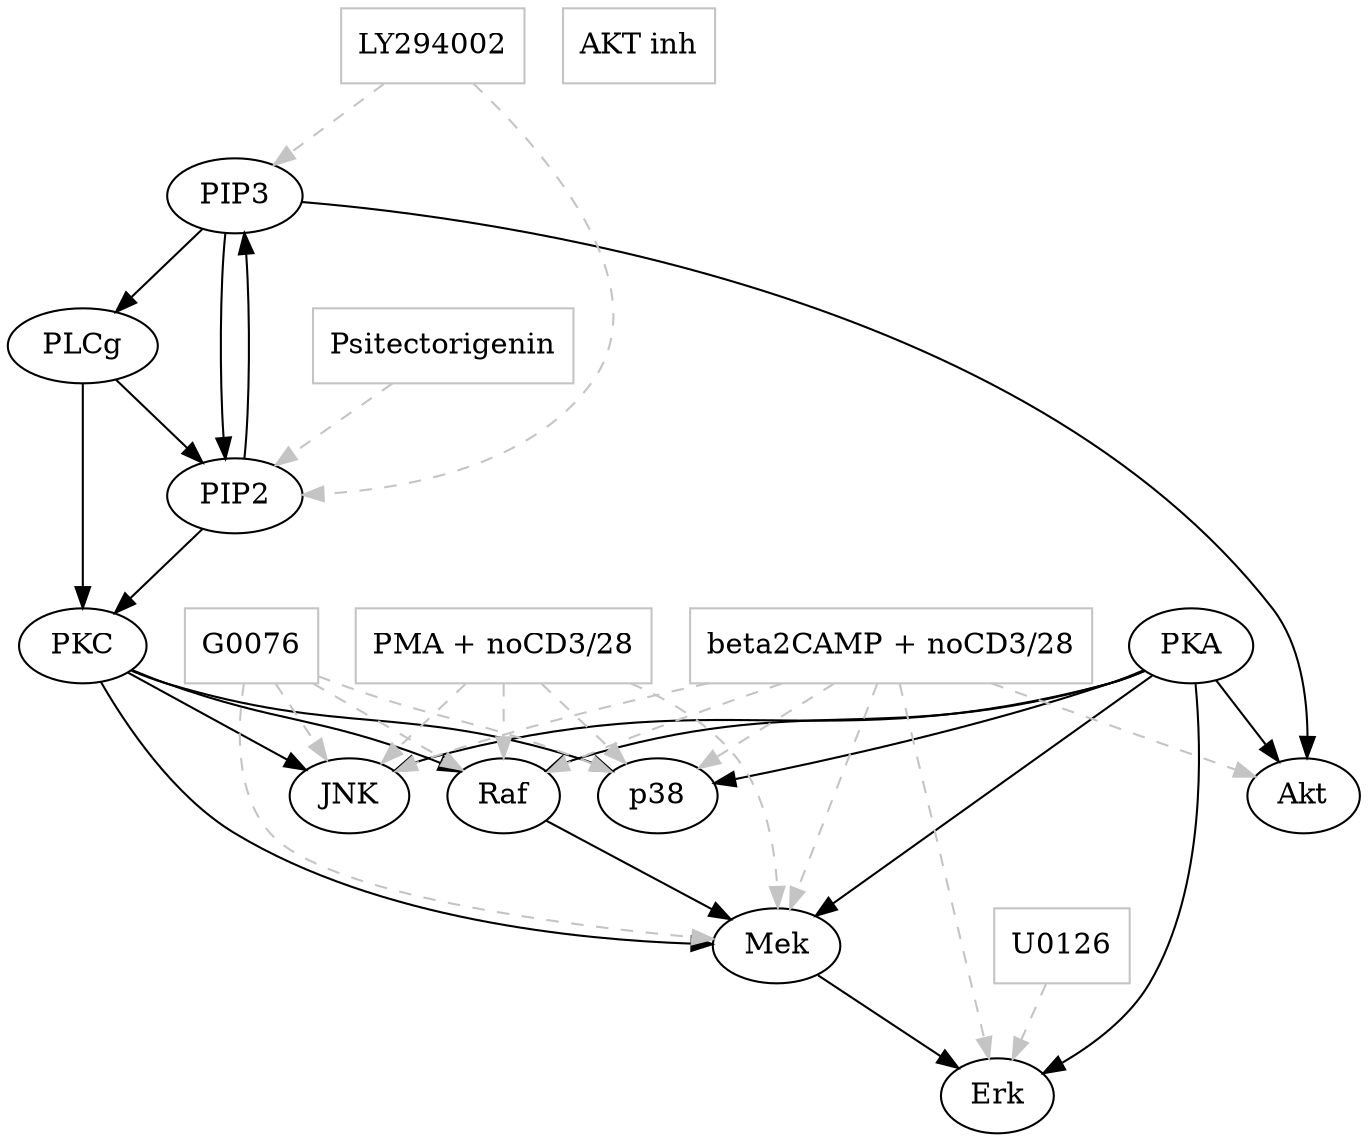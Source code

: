 digraph G {
1[label="Raf"];
2[label="Mek"];
3[label="PLCg"];
4[label="PIP2"];
5[label="PIP3"];
6[label="Erk"];
7[label="Akt"];
8[label="PKA"];
9[label="PKC"];
10[label="p38"];
11[label="JNK"];
12[label="AKT inh",shape=rectangle, color="#c4c4c4"];
13[label="G0076",shape=rectangle, color="#c4c4c4"];
14[label="Psitectorigenin",shape=rectangle, color="#c4c4c4"];
15[label="U0126",shape=rectangle, color="#c4c4c4"];
16[label="LY294002",shape=rectangle, color="#c4c4c4"];
17[label="PMA + noCD3/28",shape=rectangle, color="#c4c4c4"];
18[label="beta2CAMP + noCD3/28",shape=rectangle, color="#c4c4c4"];
13->1[arrowtail="none", arrowhead="normal", style="dashed", color="#c4c4c4"];
13->2[arrowtail="none", arrowhead="normal", style="dashed", color="#c4c4c4"];
13->10[arrowtail="none", arrowhead="normal", style="dashed", color="#c4c4c4"];
13->11[arrowtail="none", arrowhead="normal", style="dashed", color="#c4c4c4"];
14->4[arrowtail="none", arrowhead="normal", style="dashed", color="#c4c4c4"];
15->6[arrowtail="none", arrowhead="normal", style="dashed", color="#c4c4c4"];
16->4[arrowtail="none", arrowhead="normal", style="dashed", color="#c4c4c4"];
16->5[arrowtail="none", arrowhead="normal", style="dashed", color="#c4c4c4"];
17->1[arrowtail="none", arrowhead="normal", style="dashed", color="#c4c4c4"];
17->2[arrowtail="none", arrowhead="normal", style="dashed", color="#c4c4c4"];
17->10[arrowtail="none", arrowhead="normal", style="dashed", color="#c4c4c4"];
17->11[arrowtail="none", arrowhead="normal", style="dashed", color="#c4c4c4"];
18->1[arrowtail="none", arrowhead="normal", style="dashed", color="#c4c4c4"];
18->2[arrowtail="none", arrowhead="normal", style="dashed", color="#c4c4c4"];
18->6[arrowtail="none", arrowhead="normal", style="dashed", color="#c4c4c4"];
18->7[arrowtail="none", arrowhead="normal", style="dashed", color="#c4c4c4"];
18->10[arrowtail="none", arrowhead="normal", style="dashed", color="#c4c4c4"];
18->11[arrowtail="none", arrowhead="normal", style="dashed", color="#c4c4c4"];
1->2;
2->6;
3->4;
3->9;
4->5;
4->9;
5->3;
5->4;
5->7;
8->1;
8->2;
8->6;
8->7;
8->10;
8->11;
9->1;
9->2;
9->10;
9->11;
}
